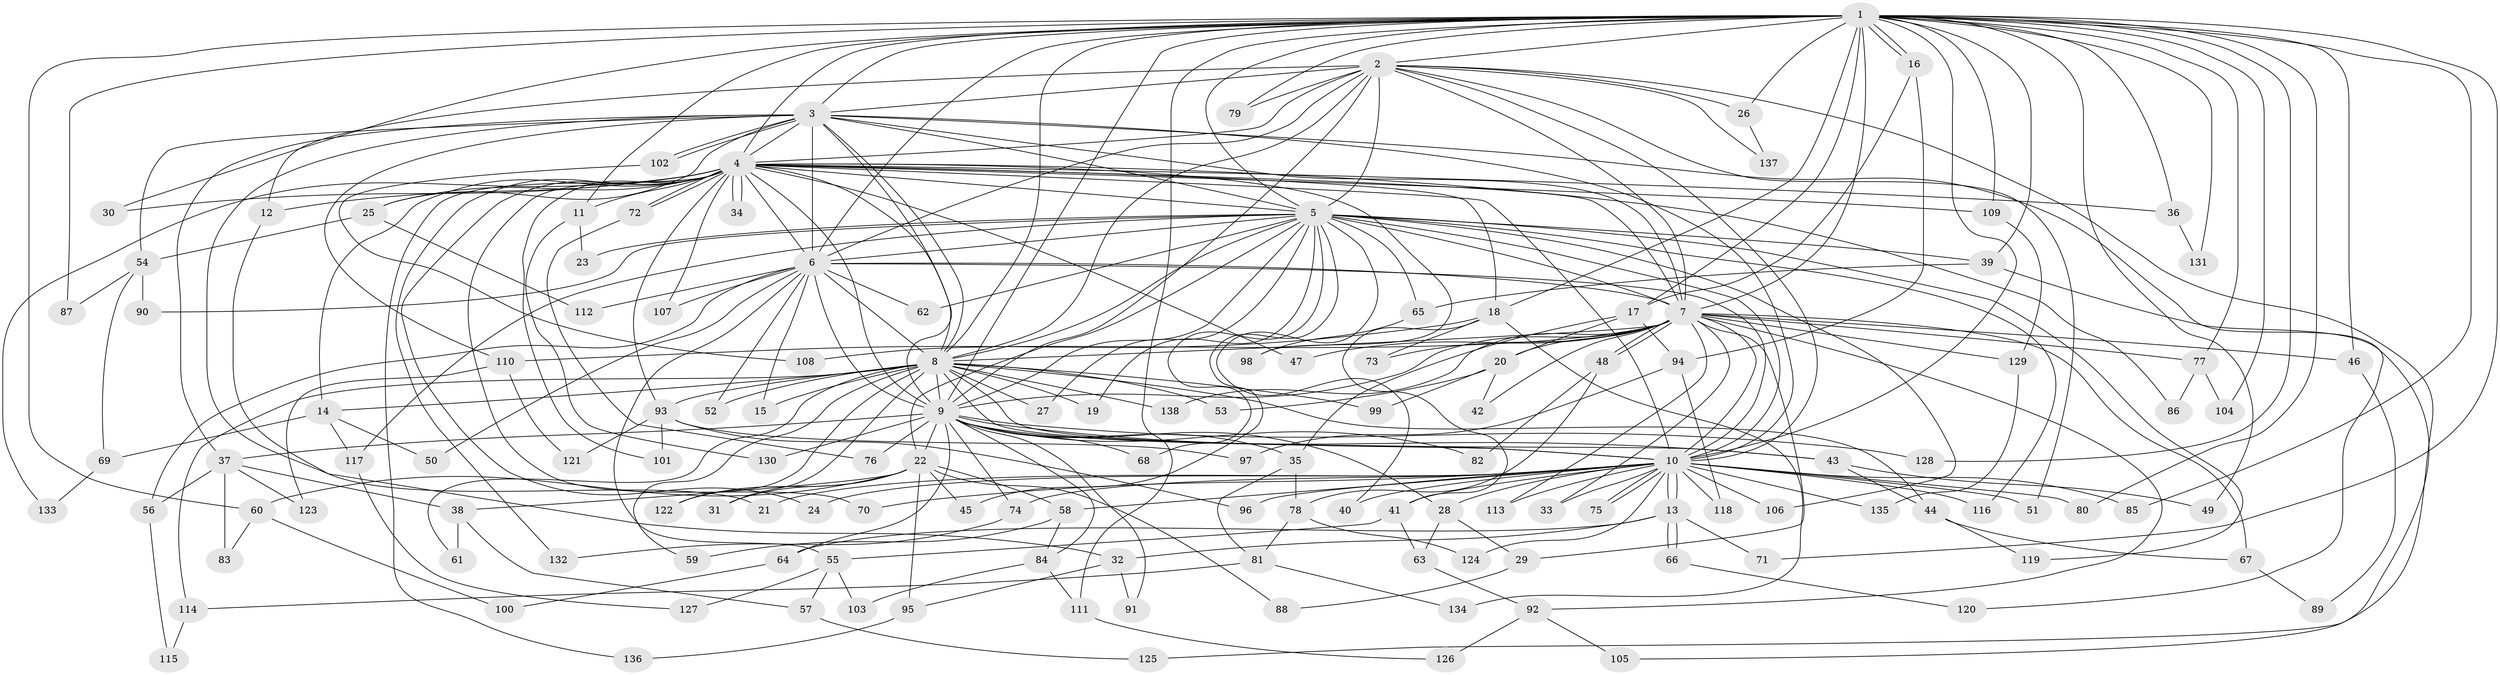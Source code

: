 // coarse degree distribution, {42: 0.009345794392523364, 13: 0.009345794392523364, 18: 0.009345794392523364, 33: 0.009345794392523364, 23: 0.009345794392523364, 16: 0.009345794392523364, 22: 0.018691588785046728, 30: 0.009345794392523364, 4: 0.12149532710280374, 3: 0.17757009345794392, 7: 0.009345794392523364, 2: 0.514018691588785, 5: 0.04672897196261682, 6: 0.037383177570093455, 12: 0.009345794392523364}
// Generated by graph-tools (version 1.1) at 2025/41/03/06/25 10:41:31]
// undirected, 138 vertices, 301 edges
graph export_dot {
graph [start="1"]
  node [color=gray90,style=filled];
  1;
  2;
  3;
  4;
  5;
  6;
  7;
  8;
  9;
  10;
  11;
  12;
  13;
  14;
  15;
  16;
  17;
  18;
  19;
  20;
  21;
  22;
  23;
  24;
  25;
  26;
  27;
  28;
  29;
  30;
  31;
  32;
  33;
  34;
  35;
  36;
  37;
  38;
  39;
  40;
  41;
  42;
  43;
  44;
  45;
  46;
  47;
  48;
  49;
  50;
  51;
  52;
  53;
  54;
  55;
  56;
  57;
  58;
  59;
  60;
  61;
  62;
  63;
  64;
  65;
  66;
  67;
  68;
  69;
  70;
  71;
  72;
  73;
  74;
  75;
  76;
  77;
  78;
  79;
  80;
  81;
  82;
  83;
  84;
  85;
  86;
  87;
  88;
  89;
  90;
  91;
  92;
  93;
  94;
  95;
  96;
  97;
  98;
  99;
  100;
  101;
  102;
  103;
  104;
  105;
  106;
  107;
  108;
  109;
  110;
  111;
  112;
  113;
  114;
  115;
  116;
  117;
  118;
  119;
  120;
  121;
  122;
  123;
  124;
  125;
  126;
  127;
  128;
  129;
  130;
  131;
  132;
  133;
  134;
  135;
  136;
  137;
  138;
  1 -- 2;
  1 -- 3;
  1 -- 4;
  1 -- 5;
  1 -- 6;
  1 -- 7;
  1 -- 8;
  1 -- 9;
  1 -- 10;
  1 -- 11;
  1 -- 16;
  1 -- 16;
  1 -- 17;
  1 -- 18;
  1 -- 26;
  1 -- 30;
  1 -- 36;
  1 -- 39;
  1 -- 46;
  1 -- 49;
  1 -- 60;
  1 -- 71;
  1 -- 77;
  1 -- 79;
  1 -- 80;
  1 -- 85;
  1 -- 87;
  1 -- 104;
  1 -- 109;
  1 -- 111;
  1 -- 128;
  1 -- 131;
  2 -- 3;
  2 -- 4;
  2 -- 5;
  2 -- 6;
  2 -- 7;
  2 -- 8;
  2 -- 9;
  2 -- 10;
  2 -- 12;
  2 -- 26;
  2 -- 51;
  2 -- 79;
  2 -- 125;
  2 -- 137;
  3 -- 4;
  3 -- 5;
  3 -- 6;
  3 -- 7;
  3 -- 8;
  3 -- 9;
  3 -- 10;
  3 -- 21;
  3 -- 25;
  3 -- 37;
  3 -- 54;
  3 -- 102;
  3 -- 102;
  3 -- 110;
  3 -- 120;
  4 -- 5;
  4 -- 6;
  4 -- 7;
  4 -- 8;
  4 -- 9;
  4 -- 10;
  4 -- 11;
  4 -- 12;
  4 -- 14;
  4 -- 18;
  4 -- 24;
  4 -- 25;
  4 -- 30;
  4 -- 34;
  4 -- 34;
  4 -- 36;
  4 -- 47;
  4 -- 70;
  4 -- 72;
  4 -- 72;
  4 -- 86;
  4 -- 93;
  4 -- 98;
  4 -- 101;
  4 -- 107;
  4 -- 109;
  4 -- 132;
  4 -- 133;
  4 -- 136;
  5 -- 6;
  5 -- 7;
  5 -- 8;
  5 -- 9;
  5 -- 10;
  5 -- 19;
  5 -- 22;
  5 -- 23;
  5 -- 27;
  5 -- 39;
  5 -- 40;
  5 -- 45;
  5 -- 62;
  5 -- 65;
  5 -- 68;
  5 -- 90;
  5 -- 106;
  5 -- 116;
  5 -- 117;
  5 -- 119;
  6 -- 7;
  6 -- 8;
  6 -- 9;
  6 -- 10;
  6 -- 15;
  6 -- 50;
  6 -- 52;
  6 -- 55;
  6 -- 56;
  6 -- 62;
  6 -- 107;
  6 -- 112;
  7 -- 8;
  7 -- 9;
  7 -- 10;
  7 -- 20;
  7 -- 29;
  7 -- 33;
  7 -- 42;
  7 -- 46;
  7 -- 47;
  7 -- 48;
  7 -- 48;
  7 -- 67;
  7 -- 73;
  7 -- 77;
  7 -- 92;
  7 -- 108;
  7 -- 113;
  7 -- 129;
  7 -- 138;
  8 -- 9;
  8 -- 10;
  8 -- 14;
  8 -- 15;
  8 -- 19;
  8 -- 27;
  8 -- 31;
  8 -- 43;
  8 -- 44;
  8 -- 52;
  8 -- 53;
  8 -- 59;
  8 -- 61;
  8 -- 93;
  8 -- 99;
  8 -- 114;
  8 -- 122;
  8 -- 138;
  9 -- 10;
  9 -- 22;
  9 -- 28;
  9 -- 35;
  9 -- 37;
  9 -- 43;
  9 -- 64;
  9 -- 68;
  9 -- 74;
  9 -- 76;
  9 -- 82;
  9 -- 84;
  9 -- 91;
  9 -- 128;
  9 -- 130;
  10 -- 13;
  10 -- 13;
  10 -- 21;
  10 -- 24;
  10 -- 28;
  10 -- 33;
  10 -- 40;
  10 -- 41;
  10 -- 51;
  10 -- 58;
  10 -- 70;
  10 -- 74;
  10 -- 75;
  10 -- 75;
  10 -- 80;
  10 -- 85;
  10 -- 96;
  10 -- 106;
  10 -- 113;
  10 -- 116;
  10 -- 118;
  10 -- 124;
  10 -- 135;
  11 -- 23;
  11 -- 130;
  12 -- 32;
  13 -- 32;
  13 -- 64;
  13 -- 66;
  13 -- 66;
  13 -- 71;
  14 -- 50;
  14 -- 69;
  14 -- 117;
  16 -- 17;
  16 -- 94;
  17 -- 20;
  17 -- 35;
  17 -- 94;
  18 -- 41;
  18 -- 73;
  18 -- 110;
  18 -- 134;
  20 -- 42;
  20 -- 53;
  20 -- 99;
  22 -- 31;
  22 -- 38;
  22 -- 45;
  22 -- 58;
  22 -- 60;
  22 -- 88;
  22 -- 95;
  22 -- 122;
  25 -- 54;
  25 -- 112;
  26 -- 137;
  28 -- 29;
  28 -- 63;
  29 -- 88;
  32 -- 91;
  32 -- 95;
  35 -- 78;
  35 -- 81;
  36 -- 131;
  37 -- 38;
  37 -- 56;
  37 -- 83;
  37 -- 123;
  38 -- 57;
  38 -- 61;
  39 -- 65;
  39 -- 105;
  41 -- 55;
  41 -- 63;
  43 -- 44;
  43 -- 49;
  44 -- 67;
  44 -- 119;
  46 -- 89;
  48 -- 78;
  48 -- 82;
  54 -- 69;
  54 -- 87;
  54 -- 90;
  55 -- 57;
  55 -- 103;
  55 -- 127;
  56 -- 115;
  57 -- 125;
  58 -- 59;
  58 -- 84;
  60 -- 83;
  60 -- 100;
  63 -- 92;
  64 -- 100;
  65 -- 98;
  66 -- 120;
  67 -- 89;
  69 -- 133;
  72 -- 76;
  74 -- 132;
  77 -- 86;
  77 -- 104;
  78 -- 81;
  78 -- 124;
  81 -- 114;
  81 -- 134;
  84 -- 103;
  84 -- 111;
  92 -- 105;
  92 -- 126;
  93 -- 96;
  93 -- 97;
  93 -- 101;
  93 -- 121;
  94 -- 97;
  94 -- 118;
  95 -- 136;
  102 -- 108;
  109 -- 129;
  110 -- 121;
  110 -- 123;
  111 -- 126;
  114 -- 115;
  117 -- 127;
  129 -- 135;
}
